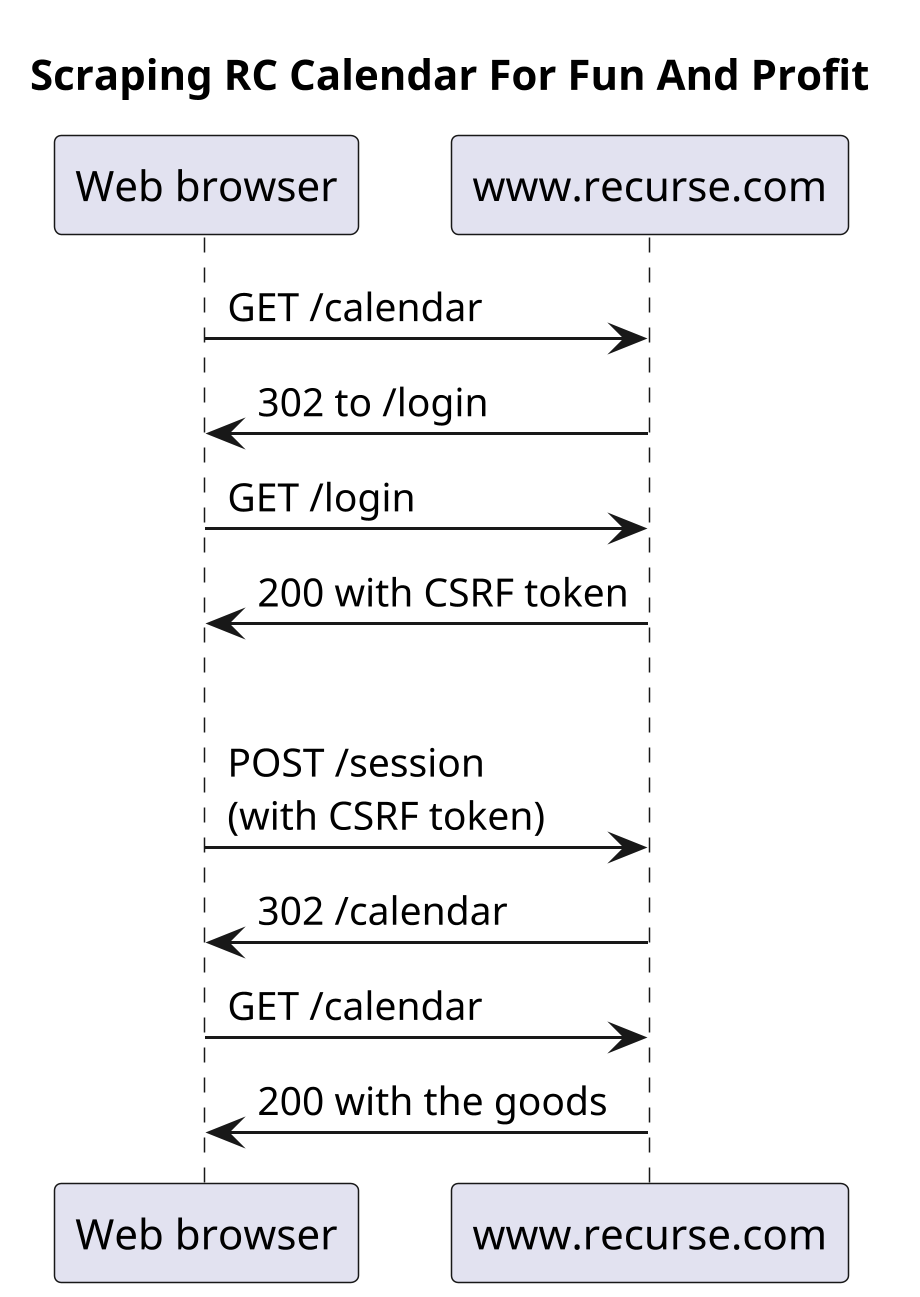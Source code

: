 @startuml
scale 3
title Scraping RC Calendar For Fun And Profit
participant "Web browser" as B
participant "www.recurse.com" as S
B->S: GET /calendar
S->B: 302 to /login
B->S: GET /login
S->B: 200 with CSRF token
|||
B->S: POST /session\n(with CSRF token)
S->B: 302 /calendar
B->S: GET /calendar
S->B: 200 with the goods
@enduml
